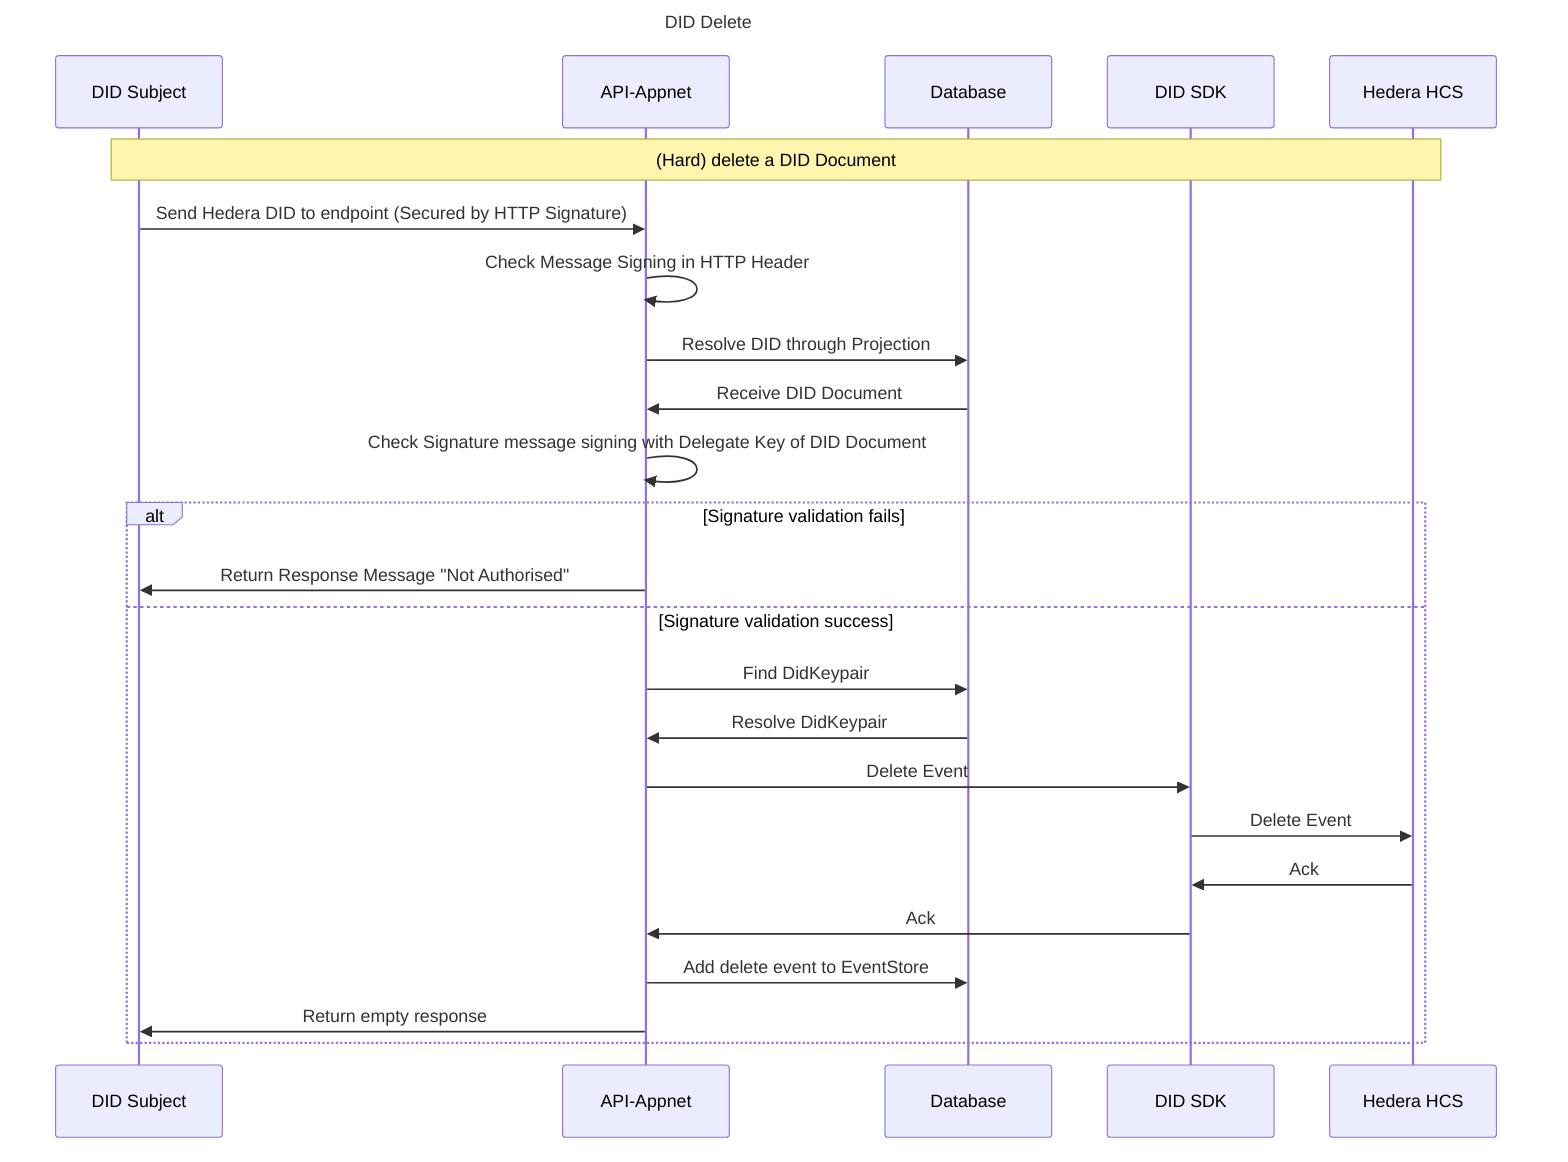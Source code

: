 sequenceDiagram
Title: DID Delete

participant Subject as DID Subject
participant API as API-Appnet
participant Database as Database
participant DIDSDK as DID SDK
participant HCS as Hedera HCS

note over Subject,HCS: (Hard) delete a DID Document
Subject ->> API: Send Hedera DID to endpoint (Secured by HTTP Signature)
API ->> API: Check Message Signing in HTTP Header
API ->> Database: Resolve DID through Projection
Database ->> API: Receive DID Document
API ->> API: Check Signature message signing with Delegate Key of DID Document
alt Signature validation fails
API ->> Subject: Return Response Message "Not Authorised"
else Signature validation success
API ->> Database: Find DidKeypair
Database ->> API: Resolve DidKeypair
API ->> DIDSDK: Delete Event
DIDSDK ->> HCS: Delete Event
HCS ->> DIDSDK: Ack
DIDSDK ->> API: Ack
API ->> Database: Add delete event to EventStore
API ->> Subject: Return empty response
end